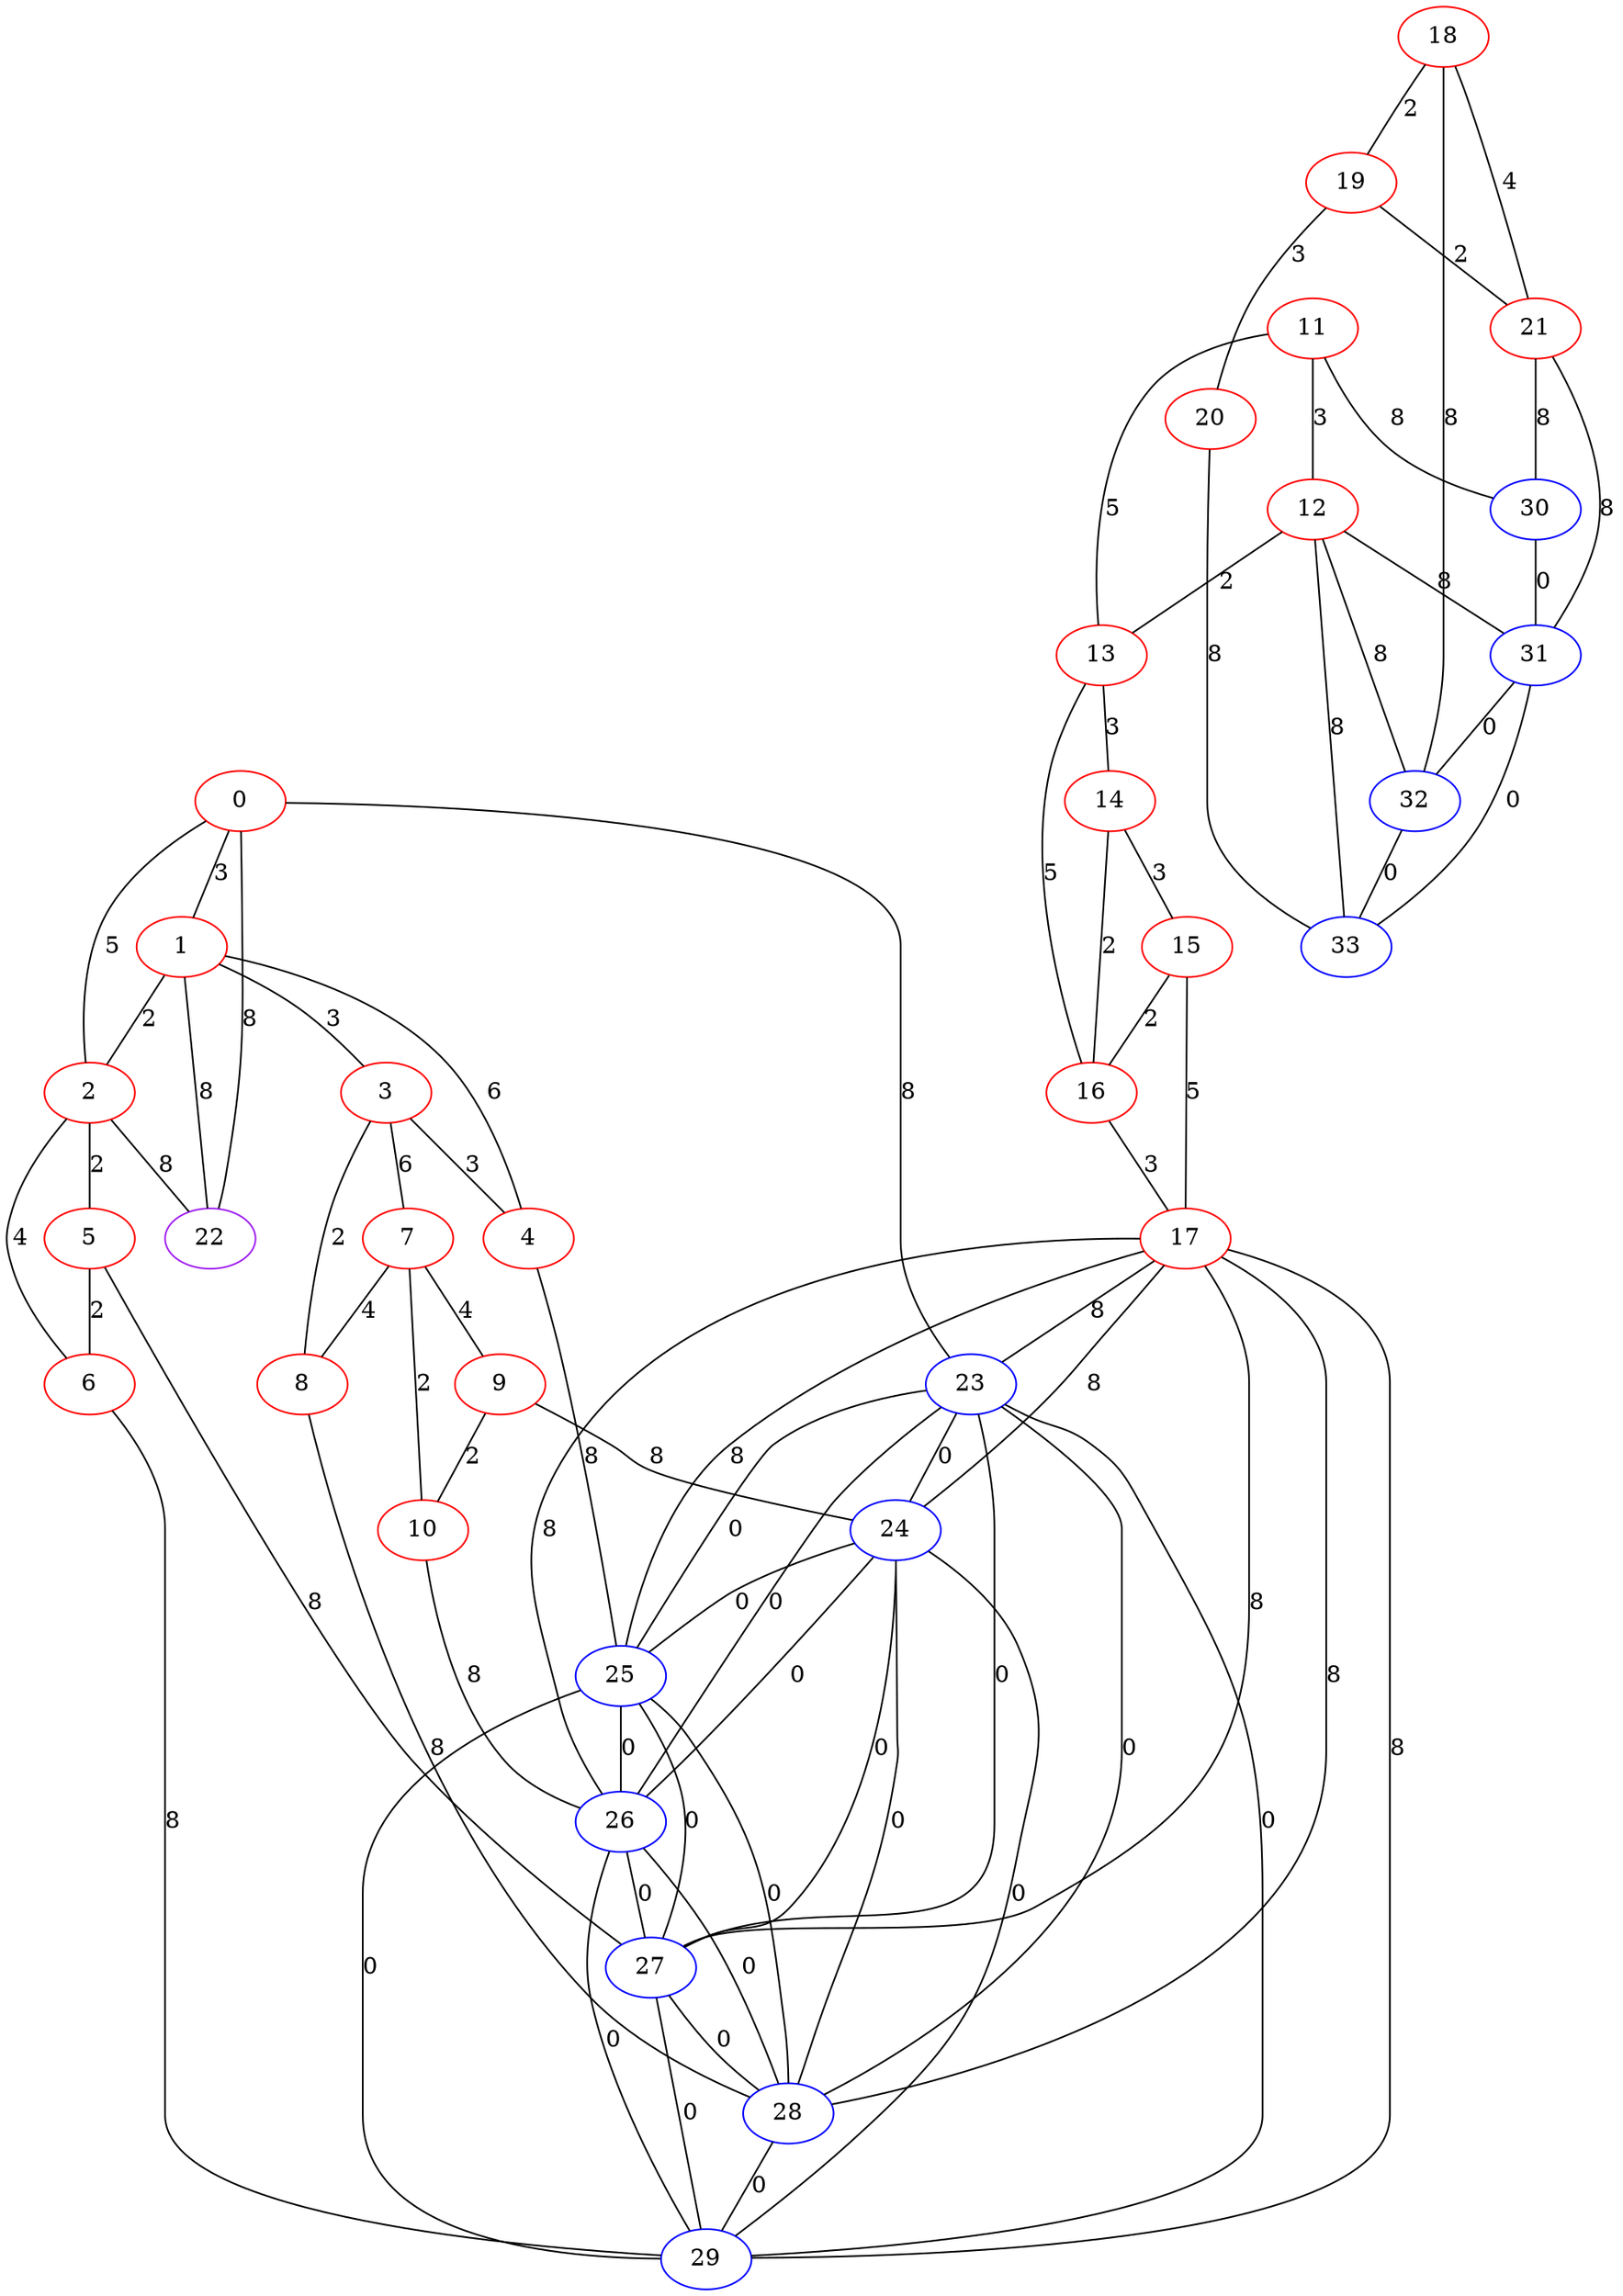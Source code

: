 graph "" {
0 [color=red, weight=1];
1 [color=red, weight=1];
2 [color=red, weight=1];
3 [color=red, weight=1];
4 [color=red, weight=1];
5 [color=red, weight=1];
6 [color=red, weight=1];
7 [color=red, weight=1];
8 [color=red, weight=1];
9 [color=red, weight=1];
10 [color=red, weight=1];
11 [color=red, weight=1];
12 [color=red, weight=1];
13 [color=red, weight=1];
14 [color=red, weight=1];
15 [color=red, weight=1];
16 [color=red, weight=1];
17 [color=red, weight=1];
18 [color=red, weight=1];
19 [color=red, weight=1];
20 [color=red, weight=1];
21 [color=red, weight=1];
22 [color=purple, weight=4];
23 [color=blue, weight=3];
24 [color=blue, weight=3];
25 [color=blue, weight=3];
26 [color=blue, weight=3];
27 [color=blue, weight=3];
28 [color=blue, weight=3];
29 [color=blue, weight=3];
30 [color=blue, weight=3];
31 [color=blue, weight=3];
32 [color=blue, weight=3];
33 [color=blue, weight=3];
0 -- 1  [key=0, label=3];
0 -- 2  [key=0, label=5];
0 -- 22  [key=0, label=8];
0 -- 23  [key=0, label=8];
1 -- 2  [key=0, label=2];
1 -- 3  [key=0, label=3];
1 -- 4  [key=0, label=6];
1 -- 22  [key=0, label=8];
2 -- 22  [key=0, label=8];
2 -- 5  [key=0, label=2];
2 -- 6  [key=0, label=4];
3 -- 8  [key=0, label=2];
3 -- 4  [key=0, label=3];
3 -- 7  [key=0, label=6];
4 -- 25  [key=0, label=8];
5 -- 27  [key=0, label=8];
5 -- 6  [key=0, label=2];
6 -- 29  [key=0, label=8];
7 -- 8  [key=0, label=4];
7 -- 9  [key=0, label=4];
7 -- 10  [key=0, label=2];
8 -- 28  [key=0, label=8];
9 -- 24  [key=0, label=8];
9 -- 10  [key=0, label=2];
10 -- 26  [key=0, label=8];
11 -- 12  [key=0, label=3];
11 -- 13  [key=0, label=5];
11 -- 30  [key=0, label=8];
12 -- 32  [key=0, label=8];
12 -- 33  [key=0, label=8];
12 -- 13  [key=0, label=2];
12 -- 31  [key=0, label=8];
13 -- 16  [key=0, label=5];
13 -- 14  [key=0, label=3];
14 -- 16  [key=0, label=2];
14 -- 15  [key=0, label=3];
15 -- 16  [key=0, label=2];
15 -- 17  [key=0, label=5];
16 -- 17  [key=0, label=3];
17 -- 23  [key=0, label=8];
17 -- 24  [key=0, label=8];
17 -- 25  [key=0, label=8];
17 -- 26  [key=0, label=8];
17 -- 27  [key=0, label=8];
17 -- 28  [key=0, label=8];
17 -- 29  [key=0, label=8];
18 -- 32  [key=0, label=8];
18 -- 19  [key=0, label=2];
18 -- 21  [key=0, label=4];
19 -- 20  [key=0, label=3];
19 -- 21  [key=0, label=2];
20 -- 33  [key=0, label=8];
21 -- 30  [key=0, label=8];
21 -- 31  [key=0, label=8];
23 -- 24  [key=0, label=0];
23 -- 25  [key=0, label=0];
23 -- 26  [key=0, label=0];
23 -- 27  [key=0, label=0];
23 -- 28  [key=0, label=0];
23 -- 29  [key=0, label=0];
24 -- 25  [key=0, label=0];
24 -- 26  [key=0, label=0];
24 -- 27  [key=0, label=0];
24 -- 28  [key=0, label=0];
24 -- 29  [key=0, label=0];
25 -- 26  [key=0, label=0];
25 -- 27  [key=0, label=0];
25 -- 28  [key=0, label=0];
25 -- 29  [key=0, label=0];
26 -- 27  [key=0, label=0];
26 -- 28  [key=0, label=0];
26 -- 29  [key=0, label=0];
27 -- 28  [key=0, label=0];
27 -- 29  [key=0, label=0];
28 -- 29  [key=0, label=0];
30 -- 31  [key=0, label=0];
31 -- 32  [key=0, label=0];
31 -- 33  [key=0, label=0];
32 -- 33  [key=0, label=0];
}

